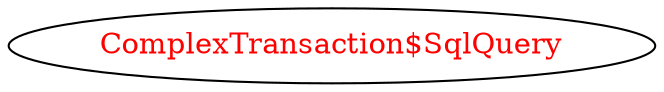 digraph dependencyGraph {
 concentrate=true;
 ranksep="2.0";
 rankdir="LR"; 
 splines="ortho";
"ComplexTransaction$SqlQuery" [fontcolor="red"];
}